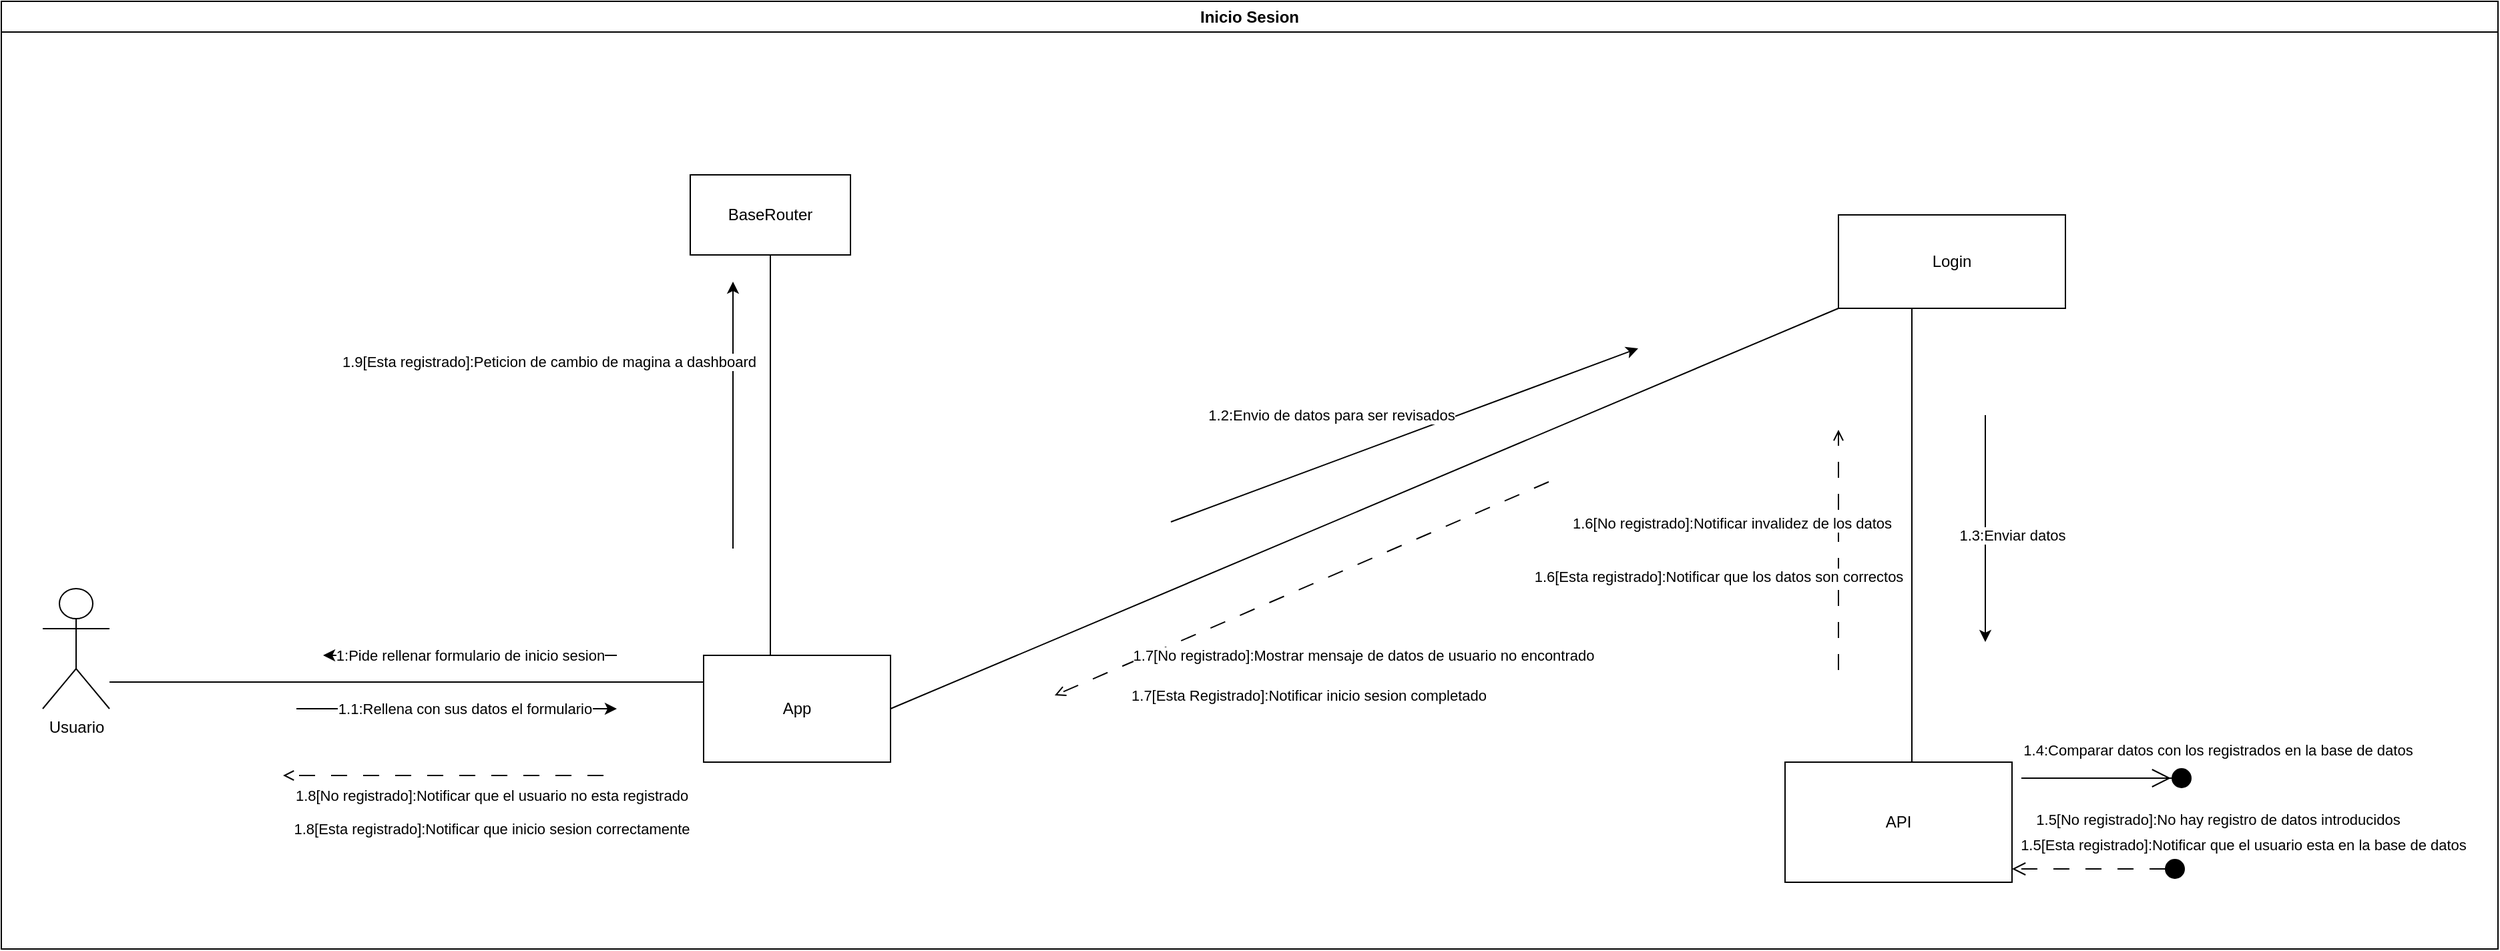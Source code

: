 <mxfile version="24.7.17">
  <diagram name="Página-1" id="HpcF04neRlfk61U_BmMo">
    <mxGraphModel dx="1600" dy="924" grid="1" gridSize="10" guides="1" tooltips="1" connect="1" arrows="1" fold="1" page="1" pageScale="1" pageWidth="827" pageHeight="1169" math="0" shadow="0">
      <root>
        <mxCell id="0" />
        <mxCell id="1" parent="0" />
        <mxCell id="HlTpHQT_LpQZvoVh_AyP-49" value="Inicio Sesion" style="swimlane;whiteSpace=wrap;html=1;" vertex="1" parent="1">
          <mxGeometry x="40" y="70" width="1870" height="710" as="geometry" />
        </mxCell>
        <mxCell id="HlTpHQT_LpQZvoVh_AyP-50" style="edgeStyle=orthogonalEdgeStyle;rounded=0;orthogonalLoop=1;jettySize=auto;html=1;entryX=0;entryY=0.25;entryDx=0;entryDy=0;endArrow=none;endFill=0;" edge="1" parent="HlTpHQT_LpQZvoVh_AyP-49" source="HlTpHQT_LpQZvoVh_AyP-51" target="HlTpHQT_LpQZvoVh_AyP-61">
          <mxGeometry relative="1" as="geometry">
            <Array as="points">
              <mxPoint x="119" y="510" />
              <mxPoint x="119" y="510" />
            </Array>
          </mxGeometry>
        </mxCell>
        <mxCell id="HlTpHQT_LpQZvoVh_AyP-51" value="Usuario" style="shape=umlActor;verticalLabelPosition=bottom;verticalAlign=top;html=1;outlineConnect=0;" vertex="1" parent="HlTpHQT_LpQZvoVh_AyP-49">
          <mxGeometry x="31" y="440" width="50" height="90" as="geometry" />
        </mxCell>
        <mxCell id="HlTpHQT_LpQZvoVh_AyP-52" value="" style="endArrow=classic;html=1;rounded=0;" edge="1" parent="HlTpHQT_LpQZvoVh_AyP-49">
          <mxGeometry width="50" height="50" relative="1" as="geometry">
            <mxPoint x="461" y="490" as="sourcePoint" />
            <mxPoint x="241" y="490" as="targetPoint" />
          </mxGeometry>
        </mxCell>
        <mxCell id="HlTpHQT_LpQZvoVh_AyP-53" value="1:Pide rellenar formulario de inicio sesion" style="edgeLabel;html=1;align=center;verticalAlign=middle;resizable=0;points=[];" vertex="1" connectable="0" parent="HlTpHQT_LpQZvoVh_AyP-52">
          <mxGeometry x="-0.645" relative="1" as="geometry">
            <mxPoint x="-71" as="offset" />
          </mxGeometry>
        </mxCell>
        <mxCell id="HlTpHQT_LpQZvoVh_AyP-54" value="" style="endArrow=classic;html=1;rounded=0;" edge="1" parent="HlTpHQT_LpQZvoVh_AyP-49">
          <mxGeometry width="50" height="50" relative="1" as="geometry">
            <mxPoint x="221" y="530" as="sourcePoint" />
            <mxPoint x="461" y="530" as="targetPoint" />
          </mxGeometry>
        </mxCell>
        <mxCell id="HlTpHQT_LpQZvoVh_AyP-55" value="1.1:Rellena con sus datos el formulario" style="edgeLabel;html=1;align=center;verticalAlign=middle;resizable=0;points=[];" vertex="1" connectable="0" parent="HlTpHQT_LpQZvoVh_AyP-54">
          <mxGeometry x="0.525" relative="1" as="geometry">
            <mxPoint x="-57" as="offset" />
          </mxGeometry>
        </mxCell>
        <mxCell id="HlTpHQT_LpQZvoVh_AyP-56" value="" style="endArrow=open;html=1;rounded=0;endFill=0;dashed=1;dashPattern=12 12;" edge="1" parent="HlTpHQT_LpQZvoVh_AyP-49">
          <mxGeometry width="50" height="50" relative="1" as="geometry">
            <mxPoint x="451" y="580" as="sourcePoint" />
            <mxPoint x="211" y="580" as="targetPoint" />
          </mxGeometry>
        </mxCell>
        <mxCell id="HlTpHQT_LpQZvoVh_AyP-57" value="1.8[No registrado]:Notificar que el usuario no esta registrado" style="edgeLabel;html=1;align=center;verticalAlign=middle;resizable=0;points=[];" vertex="1" connectable="0" parent="HlTpHQT_LpQZvoVh_AyP-56">
          <mxGeometry x="0.487" y="-5" relative="1" as="geometry">
            <mxPoint x="94" y="20" as="offset" />
          </mxGeometry>
        </mxCell>
        <mxCell id="HlTpHQT_LpQZvoVh_AyP-58" value="1.8[Esta registrado]:Notificar que inicio sesion correctamente" style="edgeLabel;html=1;align=center;verticalAlign=middle;resizable=0;points=[];" vertex="1" connectable="0" parent="HlTpHQT_LpQZvoVh_AyP-56">
          <mxGeometry x="-0.251" y="-3" relative="1" as="geometry">
            <mxPoint x="6" y="43" as="offset" />
          </mxGeometry>
        </mxCell>
        <mxCell id="HlTpHQT_LpQZvoVh_AyP-59" value="BaseRouter" style="rounded=0;whiteSpace=wrap;html=1;" vertex="1" parent="HlTpHQT_LpQZvoVh_AyP-49">
          <mxGeometry x="516" y="130" width="120" height="60" as="geometry" />
        </mxCell>
        <mxCell id="HlTpHQT_LpQZvoVh_AyP-60" style="edgeStyle=orthogonalEdgeStyle;rounded=0;orthogonalLoop=1;jettySize=auto;html=1;endArrow=none;endFill=0;" edge="1" parent="HlTpHQT_LpQZvoVh_AyP-49" source="HlTpHQT_LpQZvoVh_AyP-61" target="HlTpHQT_LpQZvoVh_AyP-59">
          <mxGeometry relative="1" as="geometry">
            <Array as="points">
              <mxPoint x="576" y="380" />
              <mxPoint x="576" y="380" />
            </Array>
          </mxGeometry>
        </mxCell>
        <mxCell id="HlTpHQT_LpQZvoVh_AyP-61" value="App" style="rounded=0;whiteSpace=wrap;html=1;" vertex="1" parent="HlTpHQT_LpQZvoVh_AyP-49">
          <mxGeometry x="526" y="490" width="140" height="80" as="geometry" />
        </mxCell>
        <mxCell id="HlTpHQT_LpQZvoVh_AyP-62" value="API" style="rounded=0;whiteSpace=wrap;html=1;" vertex="1" parent="HlTpHQT_LpQZvoVh_AyP-49">
          <mxGeometry x="1336" y="570" width="170" height="90" as="geometry" />
        </mxCell>
        <mxCell id="HlTpHQT_LpQZvoVh_AyP-63" style="edgeStyle=orthogonalEdgeStyle;rounded=0;orthogonalLoop=1;jettySize=auto;html=1;endArrow=none;endFill=0;" edge="1" parent="HlTpHQT_LpQZvoVh_AyP-49" source="HlTpHQT_LpQZvoVh_AyP-64" target="HlTpHQT_LpQZvoVh_AyP-62">
          <mxGeometry relative="1" as="geometry">
            <Array as="points">
              <mxPoint x="1431" y="440" />
              <mxPoint x="1431" y="440" />
            </Array>
          </mxGeometry>
        </mxCell>
        <mxCell id="HlTpHQT_LpQZvoVh_AyP-64" value="Login" style="rounded=0;whiteSpace=wrap;html=1;" vertex="1" parent="HlTpHQT_LpQZvoVh_AyP-49">
          <mxGeometry x="1376" y="160" width="170" height="70" as="geometry" />
        </mxCell>
        <mxCell id="HlTpHQT_LpQZvoVh_AyP-65" value="" style="endArrow=classic;html=1;rounded=0;" edge="1" parent="HlTpHQT_LpQZvoVh_AyP-49">
          <mxGeometry width="50" height="50" relative="1" as="geometry">
            <mxPoint x="548" y="410" as="sourcePoint" />
            <mxPoint x="548" y="210" as="targetPoint" />
          </mxGeometry>
        </mxCell>
        <mxCell id="HlTpHQT_LpQZvoVh_AyP-66" value="1.9[Esta registrado]:Peticion de cambio de magina a dashboard" style="edgeLabel;html=1;align=center;verticalAlign=middle;resizable=0;points=[];" vertex="1" connectable="0" parent="HlTpHQT_LpQZvoVh_AyP-65">
          <mxGeometry x="0.001" y="2" relative="1" as="geometry">
            <mxPoint x="-136" y="-40" as="offset" />
          </mxGeometry>
        </mxCell>
        <mxCell id="HlTpHQT_LpQZvoVh_AyP-67" value="" style="endArrow=classic;html=1;rounded=0;" edge="1" parent="HlTpHQT_LpQZvoVh_AyP-49">
          <mxGeometry width="50" height="50" relative="1" as="geometry">
            <mxPoint x="1486" y="310" as="sourcePoint" />
            <mxPoint x="1486" y="480" as="targetPoint" />
            <Array as="points" />
          </mxGeometry>
        </mxCell>
        <mxCell id="HlTpHQT_LpQZvoVh_AyP-68" value="1.3:Enviar datos" style="edgeLabel;html=1;align=center;verticalAlign=middle;resizable=0;points=[];" vertex="1" connectable="0" parent="HlTpHQT_LpQZvoVh_AyP-67">
          <mxGeometry x="0.174" y="2" relative="1" as="geometry">
            <mxPoint x="18" y="-10" as="offset" />
          </mxGeometry>
        </mxCell>
        <mxCell id="HlTpHQT_LpQZvoVh_AyP-69" value="" style="endArrow=open;html=1;rounded=0;endFill=0;dashed=1;dashPattern=12 12;" edge="1" parent="HlTpHQT_LpQZvoVh_AyP-49">
          <mxGeometry width="50" height="50" relative="1" as="geometry">
            <mxPoint x="1376" y="501" as="sourcePoint" />
            <mxPoint x="1376" y="321" as="targetPoint" />
          </mxGeometry>
        </mxCell>
        <mxCell id="HlTpHQT_LpQZvoVh_AyP-70" value="1.6[No registrado]:Notificar invalidez de los datos" style="edgeLabel;html=1;align=center;verticalAlign=middle;resizable=0;points=[];" vertex="1" connectable="0" parent="HlTpHQT_LpQZvoVh_AyP-69">
          <mxGeometry x="0.335" relative="1" as="geometry">
            <mxPoint x="-80" y="10" as="offset" />
          </mxGeometry>
        </mxCell>
        <mxCell id="HlTpHQT_LpQZvoVh_AyP-71" value="1.6[Esta registrado]:Notificar que los datos son correctos" style="edgeLabel;html=1;align=center;verticalAlign=middle;resizable=0;points=[];" vertex="1" connectable="0" parent="HlTpHQT_LpQZvoVh_AyP-69">
          <mxGeometry x="-0.407" y="3" relative="1" as="geometry">
            <mxPoint x="-87" y="-17" as="offset" />
          </mxGeometry>
        </mxCell>
        <mxCell id="HlTpHQT_LpQZvoVh_AyP-72" value="" style="endArrow=none;html=1;rounded=0;entryX=0;entryY=1;entryDx=0;entryDy=0;exitX=1;exitY=0.5;exitDx=0;exitDy=0;endFill=0;" edge="1" parent="HlTpHQT_LpQZvoVh_AyP-49" source="HlTpHQT_LpQZvoVh_AyP-61" target="HlTpHQT_LpQZvoVh_AyP-64">
          <mxGeometry width="50" height="50" relative="1" as="geometry">
            <mxPoint x="706" y="470" as="sourcePoint" />
            <mxPoint x="886" y="360" as="targetPoint" />
          </mxGeometry>
        </mxCell>
        <mxCell id="HlTpHQT_LpQZvoVh_AyP-73" value="" style="endArrow=classic;html=1;rounded=0;" edge="1" parent="HlTpHQT_LpQZvoVh_AyP-49">
          <mxGeometry width="50" height="50" relative="1" as="geometry">
            <mxPoint x="876" y="390" as="sourcePoint" />
            <mxPoint x="1226" y="260" as="targetPoint" />
          </mxGeometry>
        </mxCell>
        <mxCell id="HlTpHQT_LpQZvoVh_AyP-74" value="1.2:Envio de datos para ser revisados" style="edgeLabel;html=1;align=center;verticalAlign=middle;resizable=0;points=[];" vertex="1" connectable="0" parent="HlTpHQT_LpQZvoVh_AyP-73">
          <mxGeometry x="-0.211" y="3" relative="1" as="geometry">
            <mxPoint x="-17" y="-26" as="offset" />
          </mxGeometry>
        </mxCell>
        <mxCell id="HlTpHQT_LpQZvoVh_AyP-75" value="" style="endArrow=open;html=1;rounded=0;endFill=0;dashed=1;dashPattern=12 12;" edge="1" parent="HlTpHQT_LpQZvoVh_AyP-49">
          <mxGeometry width="50" height="50" relative="1" as="geometry">
            <mxPoint x="1159" y="360" as="sourcePoint" />
            <mxPoint x="789" y="520" as="targetPoint" />
          </mxGeometry>
        </mxCell>
        <mxCell id="HlTpHQT_LpQZvoVh_AyP-76" value="1.7[No registrado]:Mostrar mensaje de datos de usuario no encontrado" style="edgeLabel;html=1;align=center;verticalAlign=middle;resizable=0;points=[];" vertex="1" connectable="0" parent="HlTpHQT_LpQZvoVh_AyP-75">
          <mxGeometry x="0.426" y="-4" relative="1" as="geometry">
            <mxPoint x="126" y="19" as="offset" />
          </mxGeometry>
        </mxCell>
        <mxCell id="HlTpHQT_LpQZvoVh_AyP-77" value="1.7[Esta Registrado]:Notificar inicio sesion completado" style="edgeLabel;html=1;align=center;verticalAlign=middle;resizable=0;points=[];" vertex="1" connectable="0" parent="HlTpHQT_LpQZvoVh_AyP-75">
          <mxGeometry x="0.734" y="-1" relative="1" as="geometry">
            <mxPoint x="141" y="22" as="offset" />
          </mxGeometry>
        </mxCell>
        <mxCell id="HlTpHQT_LpQZvoVh_AyP-78" value="1.5[No registrado]:No hay registro de datos introducidos" style="html=1;verticalAlign=bottom;startArrow=circle;startFill=1;endArrow=open;startSize=6;endSize=8;curved=0;rounded=0;dashed=1;dashPattern=12 12;entryX=1;entryY=0;entryDx=0;entryDy=5;entryPerimeter=0;" edge="1" parent="HlTpHQT_LpQZvoVh_AyP-49">
          <mxGeometry x="-1" y="-37" width="80" relative="1" as="geometry">
            <mxPoint x="1636" y="650" as="sourcePoint" />
            <mxPoint x="1506" y="650" as="targetPoint" />
            <mxPoint x="24" y="9" as="offset" />
          </mxGeometry>
        </mxCell>
        <mxCell id="HlTpHQT_LpQZvoVh_AyP-79" value="1.5[Esta registrado]:Notificar que el usuario esta en la base de datos" style="edgeLabel;html=1;align=center;verticalAlign=middle;resizable=0;points=[];" vertex="1" connectable="0" parent="HlTpHQT_LpQZvoVh_AyP-78">
          <mxGeometry x="-0.462" y="3" relative="1" as="geometry">
            <mxPoint x="78" y="-21" as="offset" />
          </mxGeometry>
        </mxCell>
        <mxCell id="HlTpHQT_LpQZvoVh_AyP-80" value="" style="group" vertex="1" connectable="0" parent="HlTpHQT_LpQZvoVh_AyP-49">
          <mxGeometry x="1513" y="582" width="120" as="geometry" />
        </mxCell>
        <mxCell id="HlTpHQT_LpQZvoVh_AyP-81" value="1.4:Comparar datos con los registrados en la base de datos" style="html=1;verticalAlign=bottom;startArrow=none;startFill=0;endArrow=oval;curved=0;rounded=0;endFill=1;targetPerimeterSpacing=2;endSize=14;" edge="1" parent="HlTpHQT_LpQZvoVh_AyP-80">
          <mxGeometry x="1" y="30" width="80" relative="1" as="geometry">
            <mxPoint as="sourcePoint" />
            <mxPoint x="120" as="targetPoint" />
            <mxPoint x="27" y="18" as="offset" />
            <Array as="points">
              <mxPoint x="56" />
            </Array>
          </mxGeometry>
        </mxCell>
        <mxCell id="HlTpHQT_LpQZvoVh_AyP-82" value="" style="endArrow=open;endFill=1;endSize=12;html=1;rounded=0;" edge="1" parent="HlTpHQT_LpQZvoVh_AyP-80">
          <mxGeometry width="160" relative="1" as="geometry">
            <mxPoint as="sourcePoint" />
            <mxPoint x="112" as="targetPoint" />
          </mxGeometry>
        </mxCell>
      </root>
    </mxGraphModel>
  </diagram>
</mxfile>
